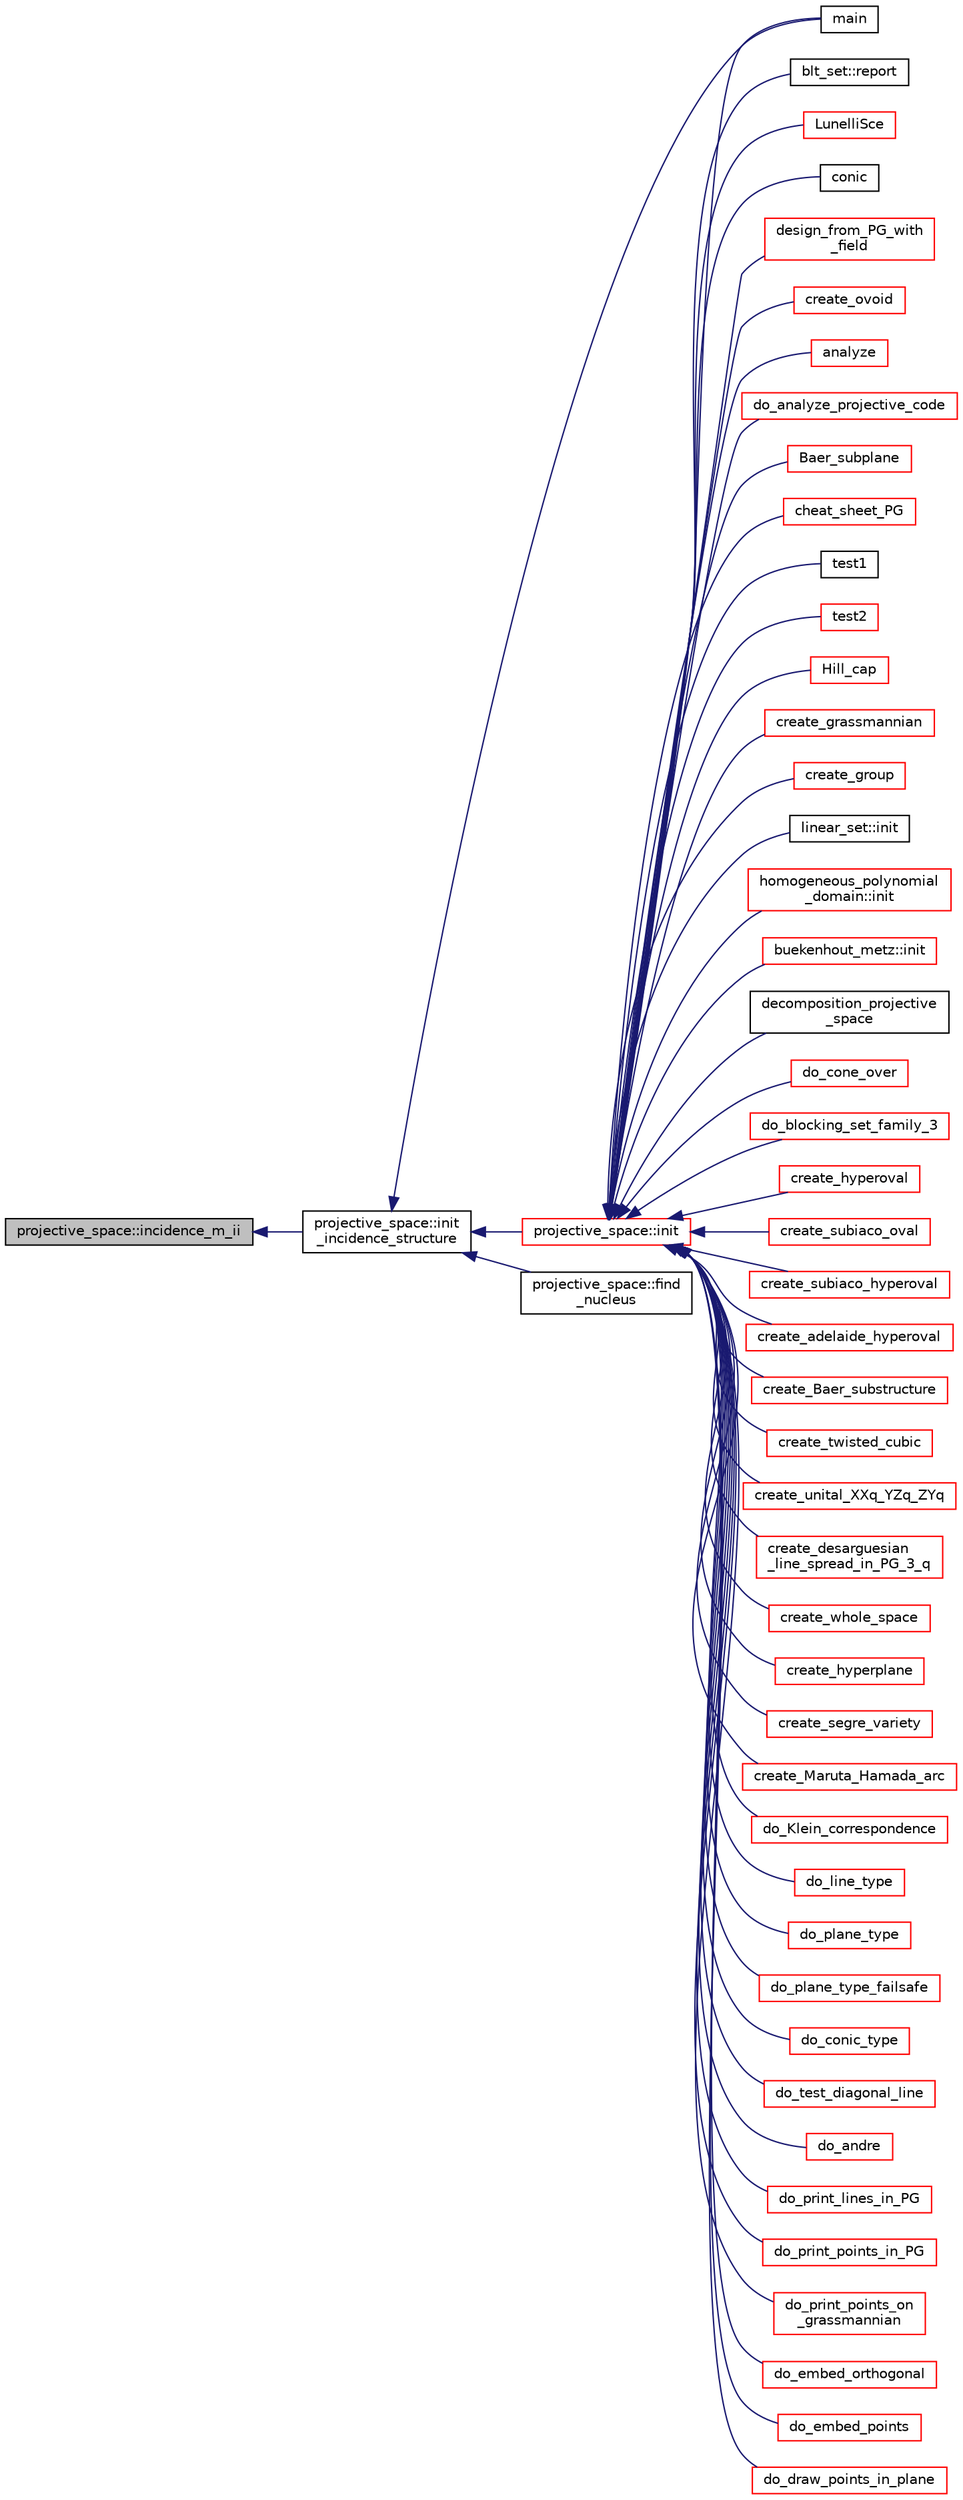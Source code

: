 digraph "projective_space::incidence_m_ii"
{
  edge [fontname="Helvetica",fontsize="10",labelfontname="Helvetica",labelfontsize="10"];
  node [fontname="Helvetica",fontsize="10",shape=record];
  rankdir="LR";
  Node1446 [label="projective_space::incidence_m_ii",height=0.2,width=0.4,color="black", fillcolor="grey75", style="filled", fontcolor="black"];
  Node1446 -> Node1447 [dir="back",color="midnightblue",fontsize="10",style="solid",fontname="Helvetica"];
  Node1447 [label="projective_space::init\l_incidence_structure",height=0.2,width=0.4,color="black", fillcolor="white", style="filled",URL="$d2/d17/classprojective__space.html#a1e59490325e045cc52674a3706780aed"];
  Node1447 -> Node1448 [dir="back",color="midnightblue",fontsize="10",style="solid",fontname="Helvetica"];
  Node1448 [label="main",height=0.2,width=0.4,color="black", fillcolor="white", style="filled",URL="$d5/d9e/arcs__orderly_8_c.html#a3c04138a5bfe5d72780bb7e82a18e627"];
  Node1447 -> Node1449 [dir="back",color="midnightblue",fontsize="10",style="solid",fontname="Helvetica"];
  Node1449 [label="projective_space::init",height=0.2,width=0.4,color="red", fillcolor="white", style="filled",URL="$d2/d17/classprojective__space.html#a8a1efa40df92744519365f82e4740dab"];
  Node1449 -> Node1448 [dir="back",color="midnightblue",fontsize="10",style="solid",fontname="Helvetica"];
  Node1449 -> Node1450 [dir="back",color="midnightblue",fontsize="10",style="solid",fontname="Helvetica"];
  Node1450 [label="blt_set::report",height=0.2,width=0.4,color="black", fillcolor="white", style="filled",URL="$d1/d3d/classblt__set.html#a6b19f88bd2b92ebfba7e7c362eb9065c"];
  Node1449 -> Node1451 [dir="back",color="midnightblue",fontsize="10",style="solid",fontname="Helvetica"];
  Node1451 [label="LunelliSce",height=0.2,width=0.4,color="red", fillcolor="white", style="filled",URL="$d4/de8/conic_8_c.html#aff3f16a42ec8b9efa78fc209b8ab5452"];
  Node1449 -> Node1453 [dir="back",color="midnightblue",fontsize="10",style="solid",fontname="Helvetica"];
  Node1453 [label="conic",height=0.2,width=0.4,color="black", fillcolor="white", style="filled",URL="$d4/de8/conic_8_c.html#a96def9474b981a9d5831a9b48d85d652"];
  Node1449 -> Node1454 [dir="back",color="midnightblue",fontsize="10",style="solid",fontname="Helvetica"];
  Node1454 [label="design_from_PG_with\l_field",height=0.2,width=0.4,color="red", fillcolor="white", style="filled",URL="$d9/dc2/apps_2combinatorics_2design_8_c.html#a5d0ddbe05228e631bc5fc469bc9ba6dd"];
  Node1449 -> Node1457 [dir="back",color="midnightblue",fontsize="10",style="solid",fontname="Helvetica"];
  Node1457 [label="create_ovoid",height=0.2,width=0.4,color="red", fillcolor="white", style="filled",URL="$d9/dbf/projective__space_2ovoid_8_c.html#a812088e2c64cb8a0834e9eacae4b92a6"];
  Node1449 -> Node1459 [dir="back",color="midnightblue",fontsize="10",style="solid",fontname="Helvetica"];
  Node1459 [label="analyze",height=0.2,width=0.4,color="red", fillcolor="white", style="filled",URL="$da/d90/analyze_8_c.html#aa0c05ca3fc5b1b83451c5a4928234f5e"];
  Node1449 -> Node1461 [dir="back",color="midnightblue",fontsize="10",style="solid",fontname="Helvetica"];
  Node1461 [label="do_analyze_projective_code",height=0.2,width=0.4,color="red", fillcolor="white", style="filled",URL="$dd/da1/analyze__projective__code_8_c.html#a9702741fe6417c83d726635bdebf3bcb"];
  Node1449 -> Node1463 [dir="back",color="midnightblue",fontsize="10",style="solid",fontname="Helvetica"];
  Node1463 [label="Baer_subplane",height=0.2,width=0.4,color="red", fillcolor="white", style="filled",URL="$d7/d86/baer__subplane_8_c.html#a96de72c7f68c8230d5c55b7155ca1430"];
  Node1449 -> Node1465 [dir="back",color="midnightblue",fontsize="10",style="solid",fontname="Helvetica"];
  Node1465 [label="cheat_sheet_PG",height=0.2,width=0.4,color="red", fillcolor="white", style="filled",URL="$d6/dd8/cheat__sheet___p_g_8_c.html#a11692793a59b9f0d2f21395f5609783d"];
  Node1449 -> Node1467 [dir="back",color="midnightblue",fontsize="10",style="solid",fontname="Helvetica"];
  Node1467 [label="test1",height=0.2,width=0.4,color="black", fillcolor="white", style="filled",URL="$d9/db0/factor__space_8_c.html#ae2a201e46836d85cb2c5579a837b641a"];
  Node1449 -> Node1468 [dir="back",color="midnightblue",fontsize="10",style="solid",fontname="Helvetica"];
  Node1468 [label="test2",height=0.2,width=0.4,color="red", fillcolor="white", style="filled",URL="$d9/db0/factor__space_8_c.html#a39d73a812e5fd8f1bc111e948368cb10"];
  Node1449 -> Node1470 [dir="back",color="midnightblue",fontsize="10",style="solid",fontname="Helvetica"];
  Node1470 [label="Hill_cap",height=0.2,width=0.4,color="red", fillcolor="white", style="filled",URL="$da/d28/hill_8_c.html#a7c2543fe497e681d4b492b16ea7f933e"];
  Node1449 -> Node1472 [dir="back",color="midnightblue",fontsize="10",style="solid",fontname="Helvetica"];
  Node1472 [label="create_grassmannian",height=0.2,width=0.4,color="red", fillcolor="white", style="filled",URL="$d9/d3a/make__grassmannian_8_c.html#adabd515cf859c5600117fe5be3e5e868"];
  Node1449 -> Node1474 [dir="back",color="midnightblue",fontsize="10",style="solid",fontname="Helvetica"];
  Node1474 [label="create_group",height=0.2,width=0.4,color="red", fillcolor="white", style="filled",URL="$dd/d51/make__group_8_c.html#a7a960a16a33af0e67df207121abca6dc"];
  Node1449 -> Node1476 [dir="back",color="midnightblue",fontsize="10",style="solid",fontname="Helvetica"];
  Node1476 [label="linear_set::init",height=0.2,width=0.4,color="black", fillcolor="white", style="filled",URL="$dd/d86/classlinear__set.html#a7ab24e84423749047d5465cb15505475"];
  Node1449 -> Node1477 [dir="back",color="midnightblue",fontsize="10",style="solid",fontname="Helvetica"];
  Node1477 [label="homogeneous_polynomial\l_domain::init",height=0.2,width=0.4,color="red", fillcolor="white", style="filled",URL="$d2/da7/classhomogeneous__polynomial__domain.html#ad7d4e08b895afb895147322732228d3a"];
  Node1449 -> Node1488 [dir="back",color="midnightblue",fontsize="10",style="solid",fontname="Helvetica"];
  Node1488 [label="buekenhout_metz::init",height=0.2,width=0.4,color="red", fillcolor="white", style="filled",URL="$d8/d98/classbuekenhout__metz.html#a9a784ac5ef293953fbf1c53419c6d02b"];
  Node1449 -> Node1491 [dir="back",color="midnightblue",fontsize="10",style="solid",fontname="Helvetica"];
  Node1491 [label="decomposition_projective\l_space",height=0.2,width=0.4,color="black", fillcolor="white", style="filled",URL="$df/d74/tl__geometry_8h.html#a82c6b40b3138e3e5bae2299d49680ac1"];
  Node1449 -> Node1492 [dir="back",color="midnightblue",fontsize="10",style="solid",fontname="Helvetica"];
  Node1492 [label="do_cone_over",height=0.2,width=0.4,color="red", fillcolor="white", style="filled",URL="$d4/d67/geometry_8h.html#a7bb3ddfb35045392c9df76ad5b0d1753"];
  Node1449 -> Node1493 [dir="back",color="midnightblue",fontsize="10",style="solid",fontname="Helvetica"];
  Node1493 [label="do_blocking_set_family_3",height=0.2,width=0.4,color="red", fillcolor="white", style="filled",URL="$d4/d67/geometry_8h.html#ae952cf1470f33232439be751e56a07b3"];
  Node1449 -> Node1494 [dir="back",color="midnightblue",fontsize="10",style="solid",fontname="Helvetica"];
  Node1494 [label="create_hyperoval",height=0.2,width=0.4,color="red", fillcolor="white", style="filled",URL="$d4/d67/geometry_8h.html#aa0b78acc7f3d88e13dc991dbd9c37331"];
  Node1449 -> Node1495 [dir="back",color="midnightblue",fontsize="10",style="solid",fontname="Helvetica"];
  Node1495 [label="create_subiaco_oval",height=0.2,width=0.4,color="red", fillcolor="white", style="filled",URL="$d4/d67/geometry_8h.html#a58a97d4dbddd89fd0b8fb187879970d3"];
  Node1449 -> Node1496 [dir="back",color="midnightblue",fontsize="10",style="solid",fontname="Helvetica"];
  Node1496 [label="create_subiaco_hyperoval",height=0.2,width=0.4,color="red", fillcolor="white", style="filled",URL="$d4/d67/geometry_8h.html#ae5503f90cbc88ad9557ff4baa622b360"];
  Node1449 -> Node1497 [dir="back",color="midnightblue",fontsize="10",style="solid",fontname="Helvetica"];
  Node1497 [label="create_adelaide_hyperoval",height=0.2,width=0.4,color="red", fillcolor="white", style="filled",URL="$d4/d67/geometry_8h.html#a41338850be38f5d911fa48d2d175a5c8"];
  Node1449 -> Node1498 [dir="back",color="midnightblue",fontsize="10",style="solid",fontname="Helvetica"];
  Node1498 [label="create_Baer_substructure",height=0.2,width=0.4,color="red", fillcolor="white", style="filled",URL="$d4/d67/geometry_8h.html#a64051ecfdc5a0fa3906833a68212ee25"];
  Node1449 -> Node1499 [dir="back",color="midnightblue",fontsize="10",style="solid",fontname="Helvetica"];
  Node1499 [label="create_twisted_cubic",height=0.2,width=0.4,color="red", fillcolor="white", style="filled",URL="$d4/d67/geometry_8h.html#a5028ae35a2f498f86589823f943c267f"];
  Node1449 -> Node1500 [dir="back",color="midnightblue",fontsize="10",style="solid",fontname="Helvetica"];
  Node1500 [label="create_unital_XXq_YZq_ZYq",height=0.2,width=0.4,color="red", fillcolor="white", style="filled",URL="$d4/d67/geometry_8h.html#a8b16f0c0b62f3ad69a4f09074cb48866"];
  Node1449 -> Node1501 [dir="back",color="midnightblue",fontsize="10",style="solid",fontname="Helvetica"];
  Node1501 [label="create_desarguesian\l_line_spread_in_PG_3_q",height=0.2,width=0.4,color="red", fillcolor="white", style="filled",URL="$d4/d67/geometry_8h.html#a7d62d5ebe3c87e548f9e7bbd3eeebfac"];
  Node1449 -> Node1502 [dir="back",color="midnightblue",fontsize="10",style="solid",fontname="Helvetica"];
  Node1502 [label="create_whole_space",height=0.2,width=0.4,color="red", fillcolor="white", style="filled",URL="$d4/d67/geometry_8h.html#ab21c9872fdfad1f952fcd3928d745b88"];
  Node1449 -> Node1503 [dir="back",color="midnightblue",fontsize="10",style="solid",fontname="Helvetica"];
  Node1503 [label="create_hyperplane",height=0.2,width=0.4,color="red", fillcolor="white", style="filled",URL="$d4/d67/geometry_8h.html#a4e57f558f73ac26de6e0f021b8f671b6"];
  Node1449 -> Node1504 [dir="back",color="midnightblue",fontsize="10",style="solid",fontname="Helvetica"];
  Node1504 [label="create_segre_variety",height=0.2,width=0.4,color="red", fillcolor="white", style="filled",URL="$d4/d67/geometry_8h.html#a8d611ac4f8c2493ac23b52a9d7fe7a82"];
  Node1449 -> Node1505 [dir="back",color="midnightblue",fontsize="10",style="solid",fontname="Helvetica"];
  Node1505 [label="create_Maruta_Hamada_arc",height=0.2,width=0.4,color="red", fillcolor="white", style="filled",URL="$d4/d67/geometry_8h.html#a788e7323142bf5f6ded51abe84dba9bf"];
  Node1449 -> Node1506 [dir="back",color="midnightblue",fontsize="10",style="solid",fontname="Helvetica"];
  Node1506 [label="do_Klein_correspondence",height=0.2,width=0.4,color="red", fillcolor="white", style="filled",URL="$d4/d67/geometry_8h.html#aa91902d79964fdd71e53be264387b285"];
  Node1449 -> Node1507 [dir="back",color="midnightblue",fontsize="10",style="solid",fontname="Helvetica"];
  Node1507 [label="do_line_type",height=0.2,width=0.4,color="red", fillcolor="white", style="filled",URL="$d4/d67/geometry_8h.html#a56d3becea533e33d94f5f83cf2f77d56"];
  Node1449 -> Node1508 [dir="back",color="midnightblue",fontsize="10",style="solid",fontname="Helvetica"];
  Node1508 [label="do_plane_type",height=0.2,width=0.4,color="red", fillcolor="white", style="filled",URL="$d4/d67/geometry_8h.html#a886f1d0c92a60be97721430f1b10b2ac"];
  Node1449 -> Node1509 [dir="back",color="midnightblue",fontsize="10",style="solid",fontname="Helvetica"];
  Node1509 [label="do_plane_type_failsafe",height=0.2,width=0.4,color="red", fillcolor="white", style="filled",URL="$d4/d67/geometry_8h.html#a794cf923c790d164c5ac454a2ea3ce66"];
  Node1449 -> Node1510 [dir="back",color="midnightblue",fontsize="10",style="solid",fontname="Helvetica"];
  Node1510 [label="do_conic_type",height=0.2,width=0.4,color="red", fillcolor="white", style="filled",URL="$d4/d67/geometry_8h.html#a24883e05d0dde961023596ca7682a2ef"];
  Node1449 -> Node1511 [dir="back",color="midnightblue",fontsize="10",style="solid",fontname="Helvetica"];
  Node1511 [label="do_test_diagonal_line",height=0.2,width=0.4,color="red", fillcolor="white", style="filled",URL="$d4/d67/geometry_8h.html#a031abbb55d1cba39a58b62fd49f1c755"];
  Node1449 -> Node1512 [dir="back",color="midnightblue",fontsize="10",style="solid",fontname="Helvetica"];
  Node1512 [label="do_andre",height=0.2,width=0.4,color="red", fillcolor="white", style="filled",URL="$d4/d67/geometry_8h.html#af329680ba09fd32078ec87393b99187a"];
  Node1449 -> Node1513 [dir="back",color="midnightblue",fontsize="10",style="solid",fontname="Helvetica"];
  Node1513 [label="do_print_lines_in_PG",height=0.2,width=0.4,color="red", fillcolor="white", style="filled",URL="$d4/d67/geometry_8h.html#a5abe354dacebaac936368223433c51c4"];
  Node1449 -> Node1514 [dir="back",color="midnightblue",fontsize="10",style="solid",fontname="Helvetica"];
  Node1514 [label="do_print_points_in_PG",height=0.2,width=0.4,color="red", fillcolor="white", style="filled",URL="$d4/d67/geometry_8h.html#a1f9d5f6be1a33eea7339c4e8ada45fef"];
  Node1449 -> Node1515 [dir="back",color="midnightblue",fontsize="10",style="solid",fontname="Helvetica"];
  Node1515 [label="do_print_points_on\l_grassmannian",height=0.2,width=0.4,color="red", fillcolor="white", style="filled",URL="$d4/d67/geometry_8h.html#a43e2a63a1110672fe9fafbfe7af6f48d"];
  Node1449 -> Node1516 [dir="back",color="midnightblue",fontsize="10",style="solid",fontname="Helvetica"];
  Node1516 [label="do_embed_orthogonal",height=0.2,width=0.4,color="red", fillcolor="white", style="filled",URL="$d4/d67/geometry_8h.html#a7b472fe7f4332da48b2e47e2370cf338"];
  Node1449 -> Node1517 [dir="back",color="midnightblue",fontsize="10",style="solid",fontname="Helvetica"];
  Node1517 [label="do_embed_points",height=0.2,width=0.4,color="red", fillcolor="white", style="filled",URL="$d4/d67/geometry_8h.html#aa372bf850afb8650574b5b4d1aaecf96"];
  Node1449 -> Node1518 [dir="back",color="midnightblue",fontsize="10",style="solid",fontname="Helvetica"];
  Node1518 [label="do_draw_points_in_plane",height=0.2,width=0.4,color="red", fillcolor="white", style="filled",URL="$d4/d67/geometry_8h.html#ac24aca1e4d3ad6e569b36c65c94dcaad"];
  Node1447 -> Node1579 [dir="back",color="midnightblue",fontsize="10",style="solid",fontname="Helvetica"];
  Node1579 [label="projective_space::find\l_nucleus",height=0.2,width=0.4,color="black", fillcolor="white", style="filled",URL="$d2/d17/classprojective__space.html#ab4caadd4ae0323c37cc2f26cfb1194cc"];
}
